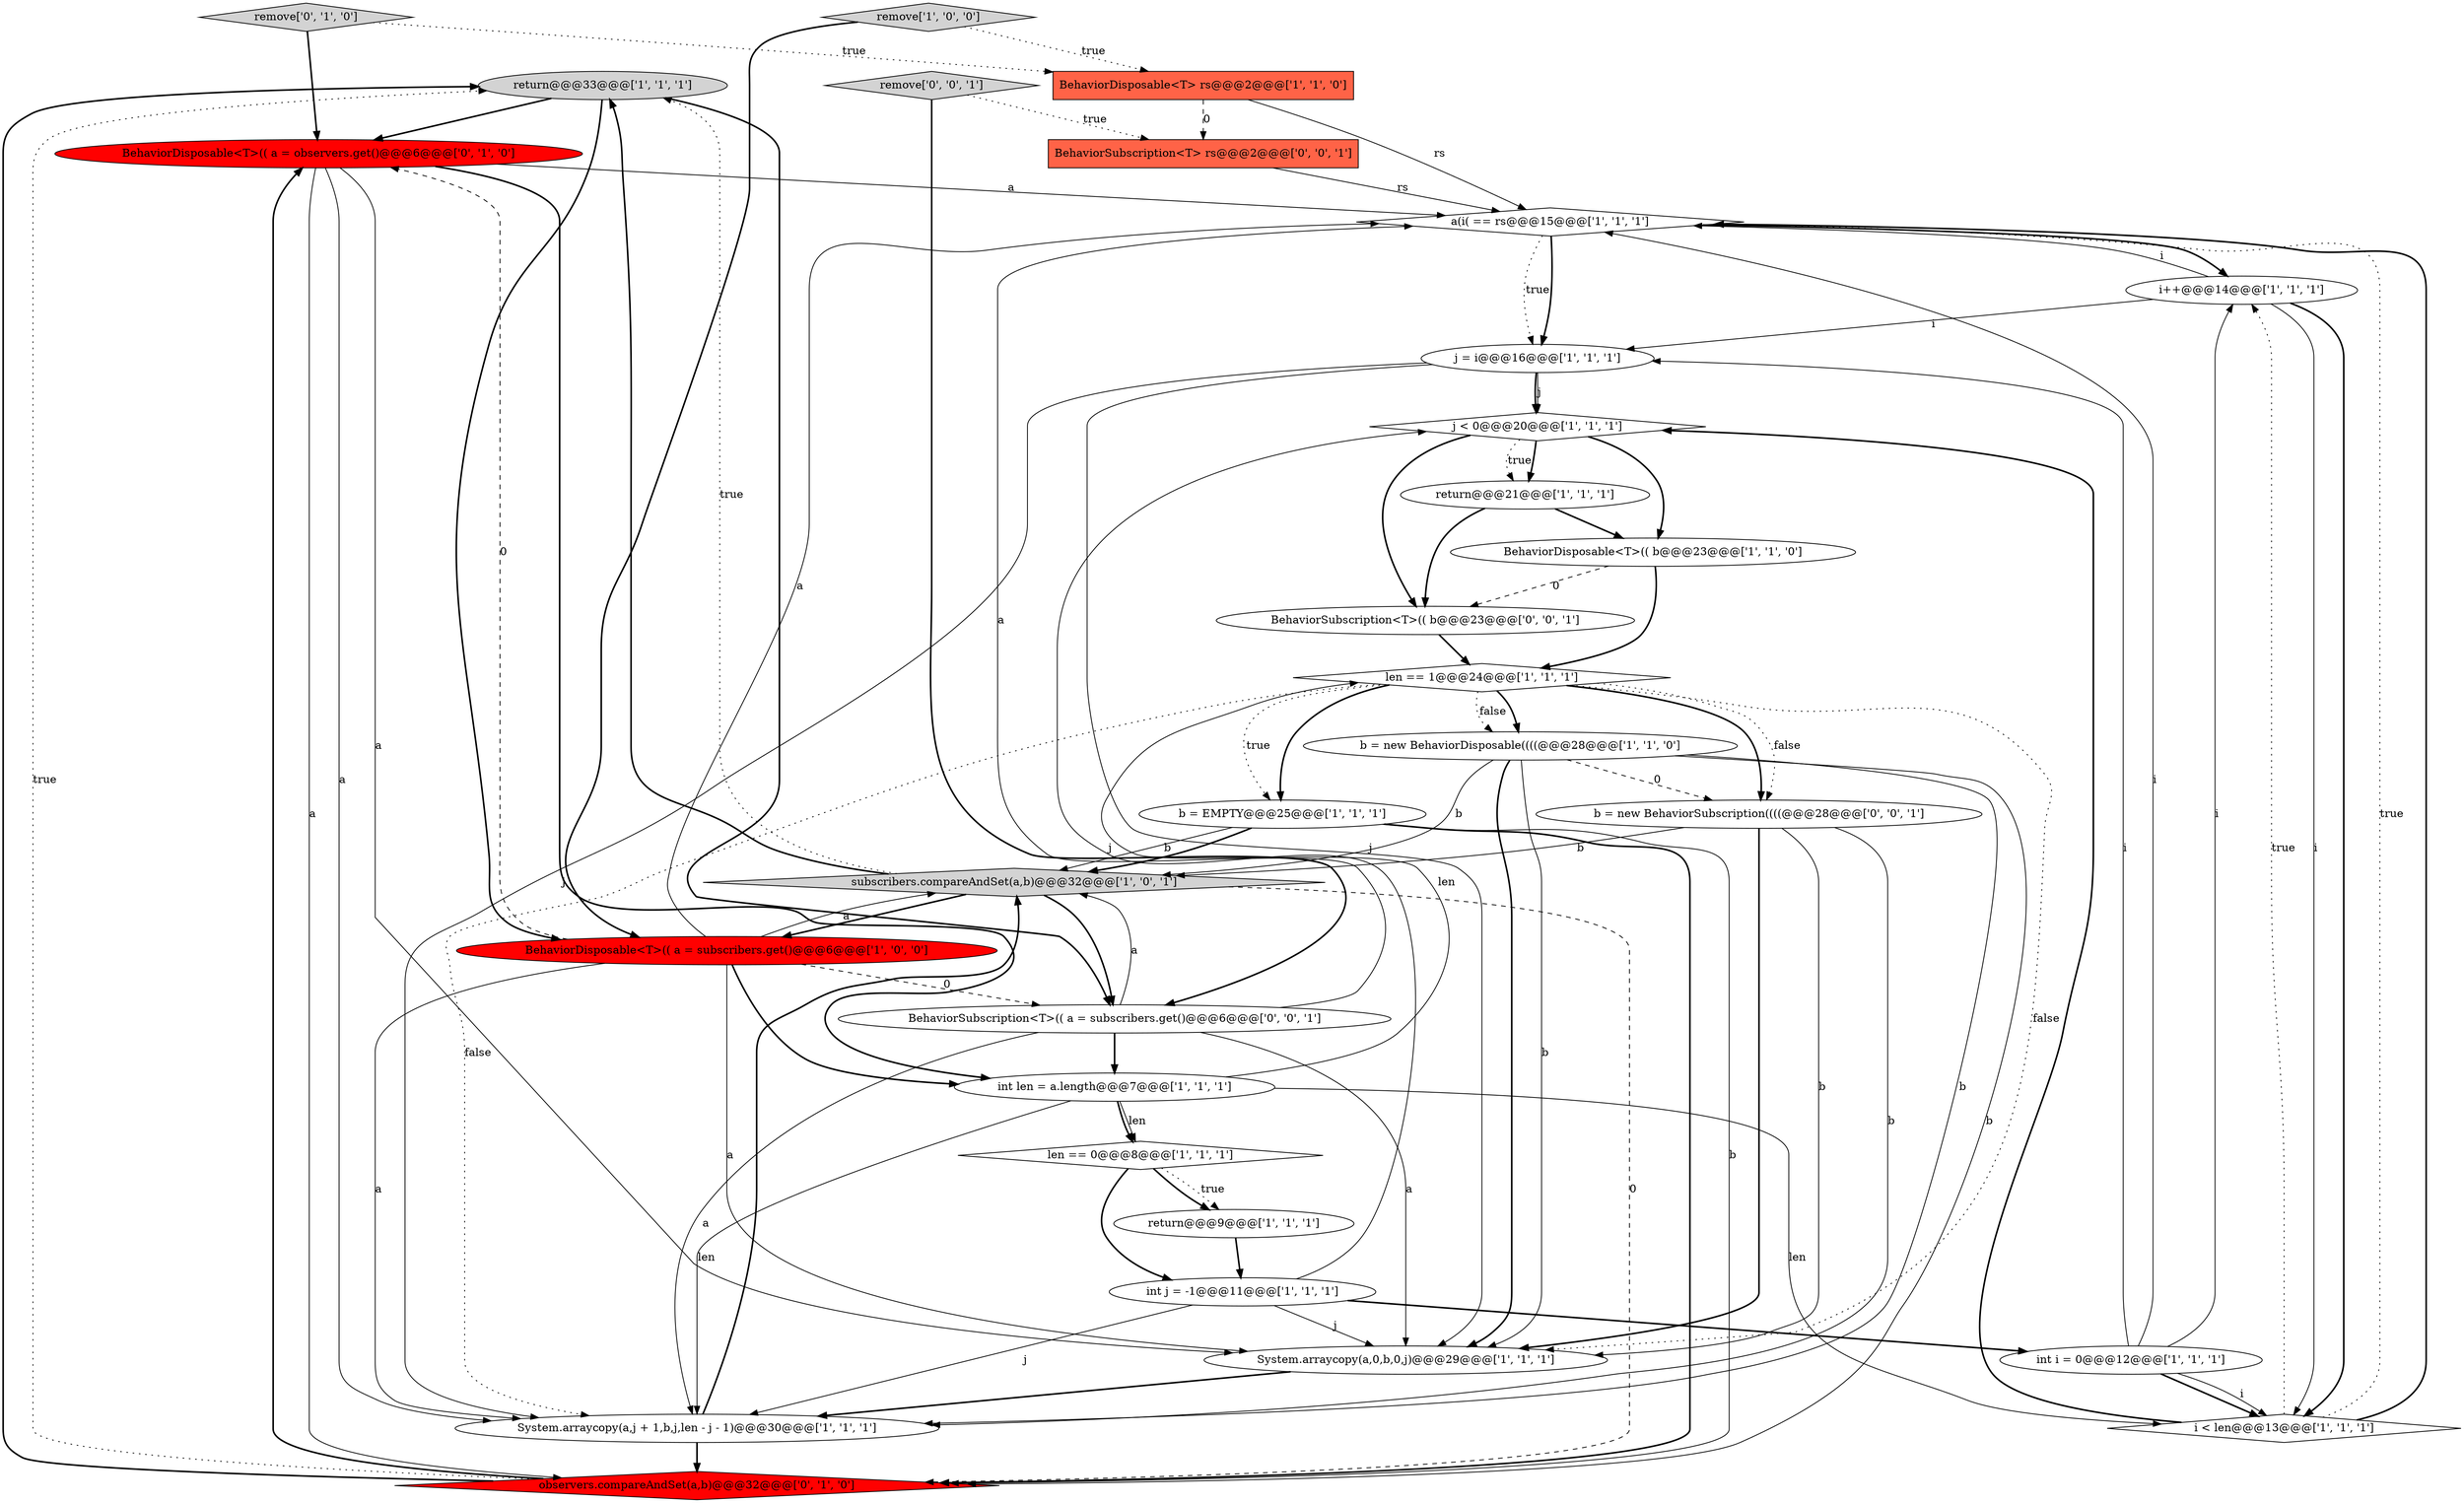 digraph {
19 [style = filled, label = "return@@@33@@@['1', '1', '1']", fillcolor = lightgray, shape = ellipse image = "AAA0AAABBB1BBB"];
23 [style = filled, label = "BehaviorDisposable<T>(( a = observers.get()@@@6@@@['0', '1', '0']", fillcolor = red, shape = ellipse image = "AAA1AAABBB2BBB"];
25 [style = filled, label = "BehaviorSubscription<T> rs@@@2@@@['0', '0', '1']", fillcolor = tomato, shape = box image = "AAA0AAABBB3BBB"];
7 [style = filled, label = "int i = 0@@@12@@@['1', '1', '1']", fillcolor = white, shape = ellipse image = "AAA0AAABBB1BBB"];
10 [style = filled, label = "BehaviorDisposable<T> rs@@@2@@@['1', '1', '0']", fillcolor = tomato, shape = box image = "AAA0AAABBB1BBB"];
3 [style = filled, label = "remove['1', '0', '0']", fillcolor = lightgray, shape = diamond image = "AAA0AAABBB1BBB"];
5 [style = filled, label = "b = EMPTY@@@25@@@['1', '1', '1']", fillcolor = white, shape = ellipse image = "AAA0AAABBB1BBB"];
24 [style = filled, label = "observers.compareAndSet(a,b)@@@32@@@['0', '1', '0']", fillcolor = red, shape = diamond image = "AAA1AAABBB2BBB"];
0 [style = filled, label = "i++@@@14@@@['1', '1', '1']", fillcolor = white, shape = ellipse image = "AAA0AAABBB1BBB"];
11 [style = filled, label = "return@@@9@@@['1', '1', '1']", fillcolor = white, shape = ellipse image = "AAA0AAABBB1BBB"];
26 [style = filled, label = "BehaviorSubscription<T>(( a = subscribers.get()@@@6@@@['0', '0', '1']", fillcolor = white, shape = ellipse image = "AAA0AAABBB3BBB"];
1 [style = filled, label = "j < 0@@@20@@@['1', '1', '1']", fillcolor = white, shape = diamond image = "AAA0AAABBB1BBB"];
13 [style = filled, label = "subscribers.compareAndSet(a,b)@@@32@@@['1', '0', '1']", fillcolor = lightgray, shape = diamond image = "AAA0AAABBB1BBB"];
17 [style = filled, label = "j = i@@@16@@@['1', '1', '1']", fillcolor = white, shape = ellipse image = "AAA0AAABBB1BBB"];
8 [style = filled, label = "a(i( == rs@@@15@@@['1', '1', '1']", fillcolor = white, shape = diamond image = "AAA0AAABBB1BBB"];
2 [style = filled, label = "i < len@@@13@@@['1', '1', '1']", fillcolor = white, shape = diamond image = "AAA0AAABBB1BBB"];
27 [style = filled, label = "b = new BehaviorSubscription((((@@@28@@@['0', '0', '1']", fillcolor = white, shape = ellipse image = "AAA0AAABBB3BBB"];
20 [style = filled, label = "System.arraycopy(a,0,b,0,j)@@@29@@@['1', '1', '1']", fillcolor = white, shape = ellipse image = "AAA0AAABBB1BBB"];
14 [style = filled, label = "System.arraycopy(a,j + 1,b,j,len - j - 1)@@@30@@@['1', '1', '1']", fillcolor = white, shape = ellipse image = "AAA0AAABBB1BBB"];
15 [style = filled, label = "int j = -1@@@11@@@['1', '1', '1']", fillcolor = white, shape = ellipse image = "AAA0AAABBB1BBB"];
4 [style = filled, label = "BehaviorDisposable<T>(( b@@@23@@@['1', '1', '0']", fillcolor = white, shape = ellipse image = "AAA0AAABBB1BBB"];
22 [style = filled, label = "remove['0', '1', '0']", fillcolor = lightgray, shape = diamond image = "AAA0AAABBB2BBB"];
29 [style = filled, label = "remove['0', '0', '1']", fillcolor = lightgray, shape = diamond image = "AAA0AAABBB3BBB"];
12 [style = filled, label = "BehaviorDisposable<T>(( a = subscribers.get()@@@6@@@['1', '0', '0']", fillcolor = red, shape = ellipse image = "AAA1AAABBB1BBB"];
18 [style = filled, label = "return@@@21@@@['1', '1', '1']", fillcolor = white, shape = ellipse image = "AAA0AAABBB1BBB"];
6 [style = filled, label = "int len = a.length@@@7@@@['1', '1', '1']", fillcolor = white, shape = ellipse image = "AAA0AAABBB1BBB"];
16 [style = filled, label = "len == 1@@@24@@@['1', '1', '1']", fillcolor = white, shape = diamond image = "AAA0AAABBB1BBB"];
28 [style = filled, label = "BehaviorSubscription<T>(( b@@@23@@@['0', '0', '1']", fillcolor = white, shape = ellipse image = "AAA0AAABBB3BBB"];
9 [style = filled, label = "b = new BehaviorDisposable((((@@@28@@@['1', '1', '0']", fillcolor = white, shape = ellipse image = "AAA0AAABBB1BBB"];
21 [style = filled, label = "len == 0@@@8@@@['1', '1', '1']", fillcolor = white, shape = diamond image = "AAA0AAABBB1BBB"];
14->24 [style = bold, label=""];
26->8 [style = solid, label="a"];
21->11 [style = dotted, label="true"];
27->20 [style = solid, label="b"];
21->15 [style = bold, label=""];
9->27 [style = dashed, label="0"];
12->8 [style = solid, label="a"];
17->14 [style = solid, label="j"];
8->0 [style = bold, label=""];
12->26 [style = dashed, label="0"];
7->17 [style = solid, label="i"];
1->28 [style = bold, label=""];
13->24 [style = dashed, label="0"];
6->21 [style = solid, label="len"];
16->5 [style = dotted, label="true"];
6->14 [style = solid, label="len"];
16->9 [style = bold, label=""];
27->14 [style = solid, label="b"];
4->16 [style = bold, label=""];
2->8 [style = dotted, label="true"];
9->14 [style = solid, label="b"];
1->4 [style = bold, label=""];
2->0 [style = dotted, label="true"];
24->19 [style = bold, label=""];
19->12 [style = bold, label=""];
26->20 [style = solid, label="a"];
8->17 [style = dotted, label="true"];
13->19 [style = dotted, label="true"];
20->14 [style = bold, label=""];
26->6 [style = bold, label=""];
22->23 [style = bold, label=""];
18->28 [style = bold, label=""];
23->20 [style = solid, label="a"];
29->26 [style = bold, label=""];
1->18 [style = dotted, label="true"];
8->17 [style = bold, label=""];
0->17 [style = solid, label="i"];
13->12 [style = bold, label=""];
18->4 [style = bold, label=""];
21->11 [style = bold, label=""];
7->2 [style = bold, label=""];
19->26 [style = bold, label=""];
6->2 [style = solid, label="len"];
9->24 [style = solid, label="b"];
12->20 [style = solid, label="a"];
0->8 [style = solid, label="i"];
24->19 [style = dotted, label="true"];
5->13 [style = solid, label="b"];
27->20 [style = bold, label=""];
15->20 [style = solid, label="j"];
15->1 [style = solid, label="j"];
26->13 [style = solid, label="a"];
12->23 [style = dashed, label="0"];
17->1 [style = bold, label=""];
16->27 [style = bold, label=""];
16->9 [style = dotted, label="false"];
7->2 [style = solid, label="i"];
2->1 [style = bold, label=""];
6->21 [style = bold, label=""];
3->10 [style = dotted, label="true"];
15->14 [style = solid, label="j"];
16->27 [style = dotted, label="false"];
9->20 [style = bold, label=""];
9->20 [style = solid, label="b"];
3->12 [style = bold, label=""];
27->13 [style = solid, label="b"];
4->28 [style = dashed, label="0"];
13->19 [style = bold, label=""];
26->14 [style = solid, label="a"];
23->8 [style = solid, label="a"];
13->26 [style = bold, label=""];
23->24 [style = solid, label="a"];
5->13 [style = bold, label=""];
23->6 [style = bold, label=""];
5->24 [style = bold, label=""];
16->5 [style = bold, label=""];
14->13 [style = bold, label=""];
23->14 [style = solid, label="a"];
7->8 [style = solid, label="i"];
10->25 [style = dashed, label="0"];
29->25 [style = dotted, label="true"];
24->23 [style = bold, label=""];
17->1 [style = solid, label="j"];
0->2 [style = solid, label="i"];
22->10 [style = dotted, label="true"];
25->8 [style = solid, label="rs"];
15->7 [style = bold, label=""];
5->24 [style = solid, label="b"];
0->2 [style = bold, label=""];
12->14 [style = solid, label="a"];
12->13 [style = solid, label="a"];
7->0 [style = solid, label="i"];
1->18 [style = bold, label=""];
17->20 [style = solid, label="j"];
12->6 [style = bold, label=""];
28->16 [style = bold, label=""];
10->8 [style = solid, label="rs"];
11->15 [style = bold, label=""];
16->20 [style = dotted, label="false"];
6->16 [style = solid, label="len"];
19->23 [style = bold, label=""];
16->14 [style = dotted, label="false"];
9->13 [style = solid, label="b"];
2->8 [style = bold, label=""];
}
